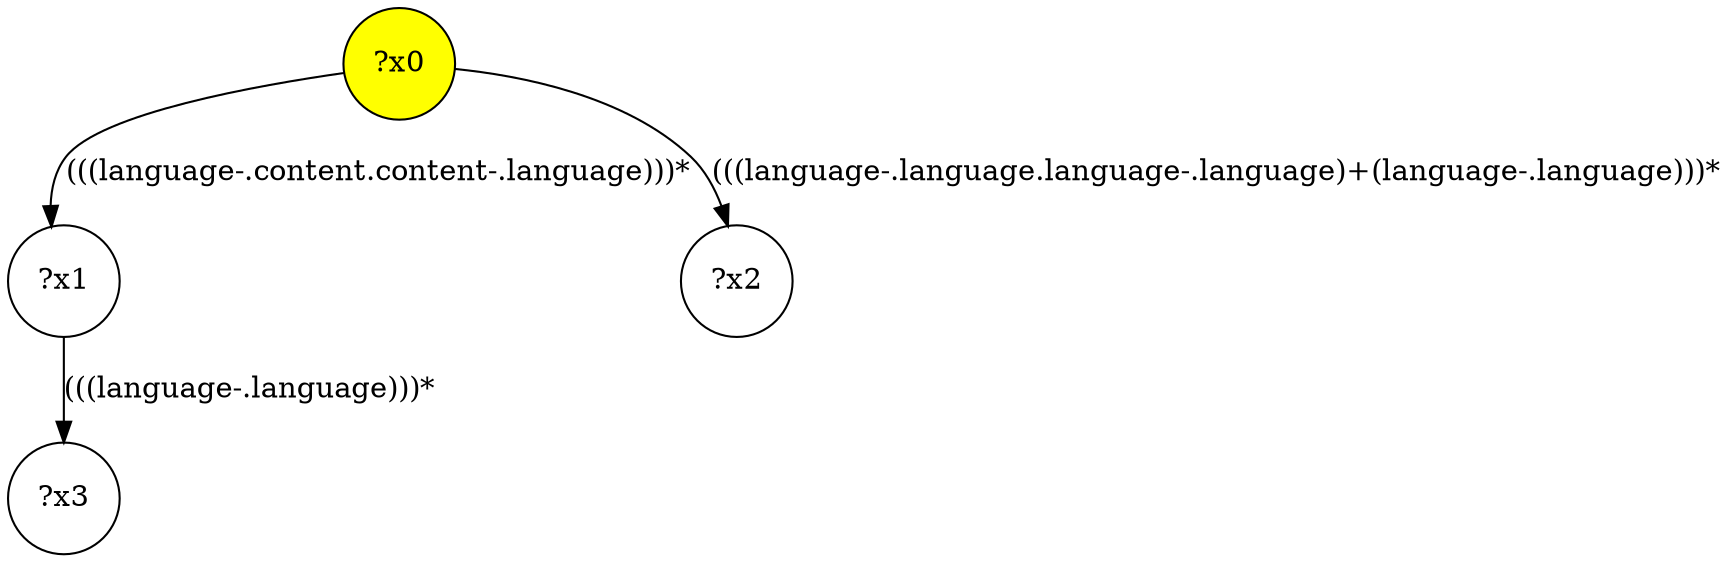 digraph g {
	x0 [fillcolor="yellow", style="filled," shape=circle, label="?x0"];
	x1 [shape=circle, label="?x1"];
	x0 -> x1 [label="(((language-.content.content-.language)))*"];
	x2 [shape=circle, label="?x2"];
	x0 -> x2 [label="(((language-.language.language-.language)+(language-.language)))*"];
	x3 [shape=circle, label="?x3"];
	x1 -> x3 [label="(((language-.language)))*"];
}
